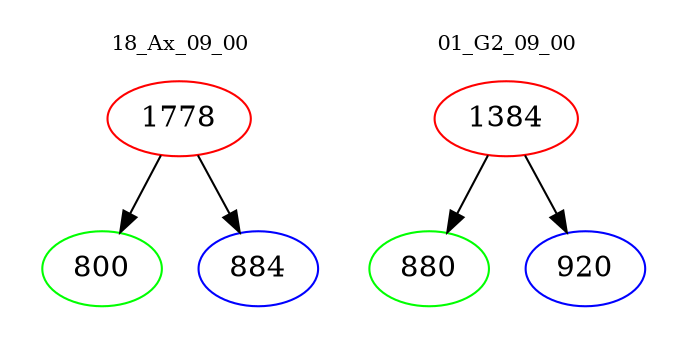 digraph{
subgraph cluster_0 {
color = white
label = "18_Ax_09_00";
fontsize=10;
T0_1778 [label="1778", color="red"]
T0_1778 -> T0_800 [color="black"]
T0_800 [label="800", color="green"]
T0_1778 -> T0_884 [color="black"]
T0_884 [label="884", color="blue"]
}
subgraph cluster_1 {
color = white
label = "01_G2_09_00";
fontsize=10;
T1_1384 [label="1384", color="red"]
T1_1384 -> T1_880 [color="black"]
T1_880 [label="880", color="green"]
T1_1384 -> T1_920 [color="black"]
T1_920 [label="920", color="blue"]
}
}
